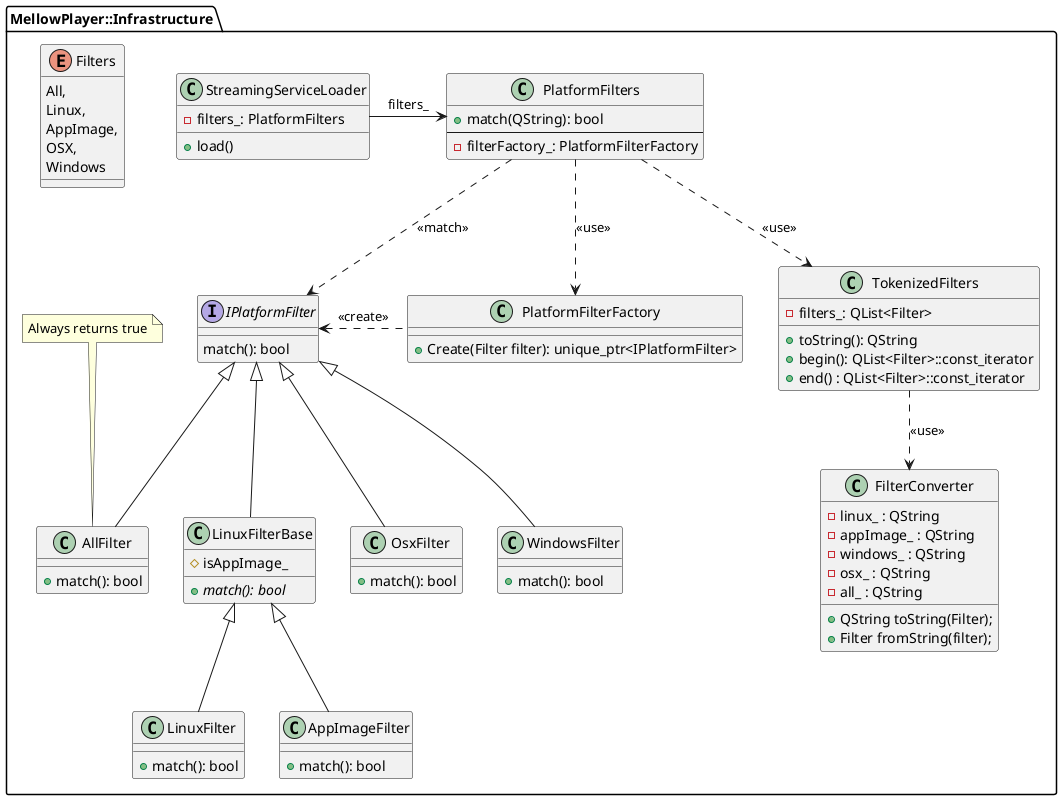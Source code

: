 @startuml

package MellowPlayer::Infrastructure {
    class StreamingServiceLoader {
        + load()
        - filters_: PlatformFilters
    }
    StreamingServiceLoader -right-> PlatformFilters: filters_

    enum Filters {
        All,
        Linux,
        AppImage,
        OSX,
        Windows
    }

    class FilterConverter {
        + QString toString(Filter);
        + Filter fromString(filter);
        - linux_ : QString
        - appImage_ : QString
        - windows_ : QString
        - osx_ : QString
        - all_ : QString
    }

    class TokenizedFilters {
        - filters_: QList<Filter>
        + toString(): QString
        + begin(): QList<Filter>::const_iterator
        + end() : QList<Filter>::const_iterator
    }
    TokenizedFilters ..> FilterConverter: <<use>>

    class PlatformFilterFactory {
        + Create(Filter filter): unique_ptr<IPlatformFilter>
    }
    PlatformFilterFactory .left.> IPlatformFilter: <<create>>

    class PlatformFilters {
        + match(QString): bool
        --
        - filterFactory_: PlatformFilterFactory
    }
    PlatformFilters ..> TokenizedFilters : <<use>>
    PlatformFilters ..> PlatformFilterFactory : <<use>>

    PlatformFilters ..> IPlatformFilter: <<match>>

    interface IPlatformFilter {
         match(): bool
    }

    class AllFilter {
        + match(): bool
    }
    IPlatformFilter <|-- AllFilter
    note top
    Always returns true
    end note

    class LinuxFilterBase {
        # isAppImage_
        + {abstract} match(): bool
    }
    IPlatformFilter <|-- LinuxFilterBase

    class LinuxFilter {
        + match(): bool
    }
    LinuxFilterBase <|-- LinuxFilter

    class AppImageFilter {
        + match(): bool
    }
    LinuxFilterBase <|-- AppImageFilter

    class OsxFilter {
        + match(): bool
    }
    IPlatformFilter <|-- OsxFilter

    class WindowsFilter  {
        + match(): bool
    }
    IPlatformFilter <|-- WindowsFilter
}

@enduml